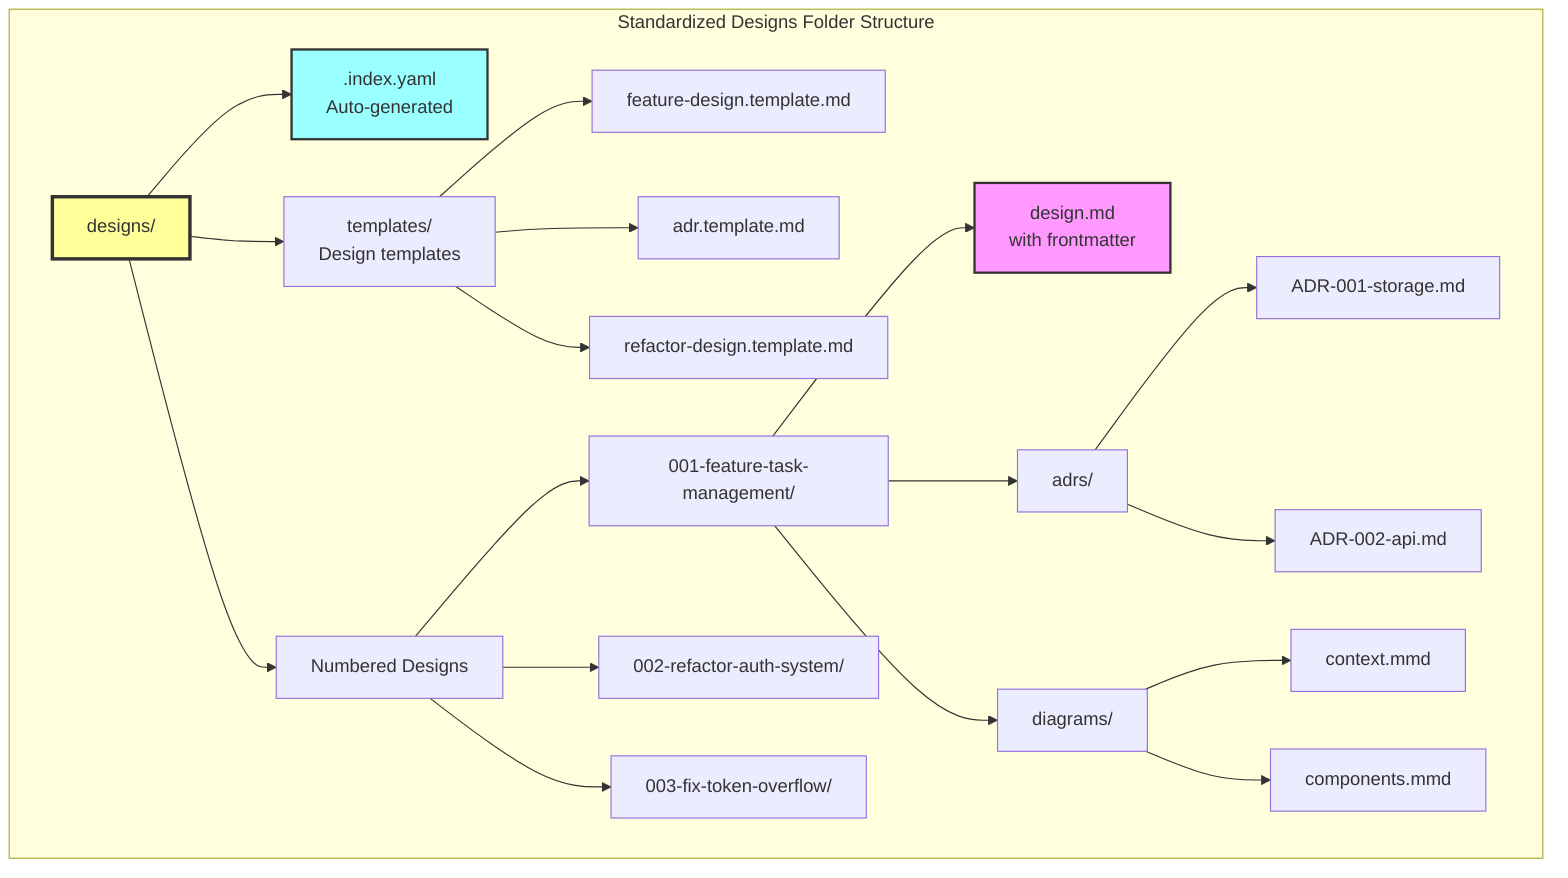 graph TB
    subgraph "Standardized Designs Folder Structure"
        Root[designs/]
        Root --> Index[.index.yaml<br/>Auto-generated]
        Root --> Templates[templates/<br/>Design templates]
        Root --> Designs[Numbered Designs]
        
        Templates --> T1[feature-design.template.md]
        Templates --> T2[adr.template.md]
        Templates --> T3[refactor-design.template.md]
        
        Designs --> D1[001-feature-task-management/]
        Designs --> D2[002-refactor-auth-system/]
        Designs --> D3[003-fix-token-overflow/]
        
        D1 --> D1F[design.md<br/>with frontmatter]
        D1 --> D1A[adrs/]
        D1 --> D1D[diagrams/]
        
        D1A --> A1[ADR-001-storage.md]
        D1A --> A2[ADR-002-api.md]
        
        D1D --> DG1[context.mmd]
        D1D --> DG2[components.mmd]
    end
    
    style Root fill:#ff9,stroke:#333,stroke-width:3px
    style Index fill:#9ff,stroke:#333,stroke-width:2px
    style D1F fill:#f9f,stroke:#333,stroke-width:2px